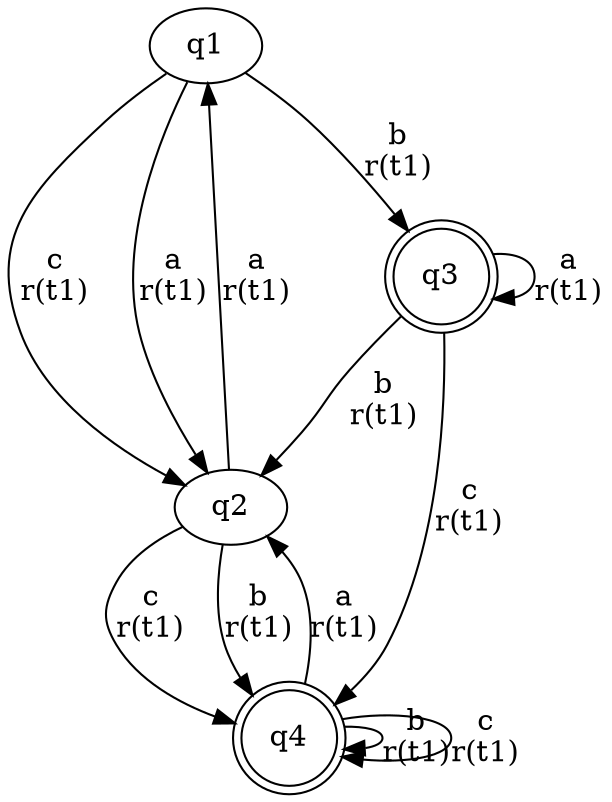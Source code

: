 digraph "tests_1/test11/solution301/solution" {
	q1[label=q1]
	q2[label=q2]
	q4[label=q4 shape=doublecircle]
	q3[label=q3 shape=doublecircle]
	q1 -> q2[label="c\nr(t1)\n"]
	q2 -> q4[label="c\nr(t1)\n"]
	q4 -> q4[label="b\nr(t1)\n"]
	q4 -> q4[label="c\nr(t1)\n"]
	q4 -> q2[label="a\nr(t1)\n"]
	q2 -> q4[label="b\nr(t1)\n"]
	q2 -> q1[label="a\nr(t1)\n"]
	q1 -> q3[label="b\nr(t1)\n"]
	q3 -> q3[label="a\nr(t1)\n"]
	q3 -> q2[label="b\nr(t1)\n"]
	q3 -> q4[label="c\nr(t1)\n"]
	q1 -> q2[label="a\nr(t1)\n"]
}
